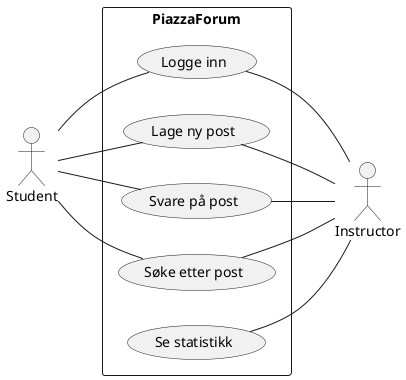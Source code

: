 @startuml
left to right direction
actor Student
actor Instructor
rectangle PiazzaForum {
(Logge inn) as (uc1)
(Lage ny post) as (uc2)
(Svare på post) as (uc3)
(Søke etter post) as (uc4)
(Se statistikk) as (uc5)

  Student -- (uc1)
  Student -- (uc2)
  Student -- (uc3)
  Student -- (uc4)
  (uc1) -- Instructor
  (uc2) -- Instructor
  (uc3) -- Instructor
  (uc4) -- Instructor
  (uc5) -- Instructor
}

@enduml
